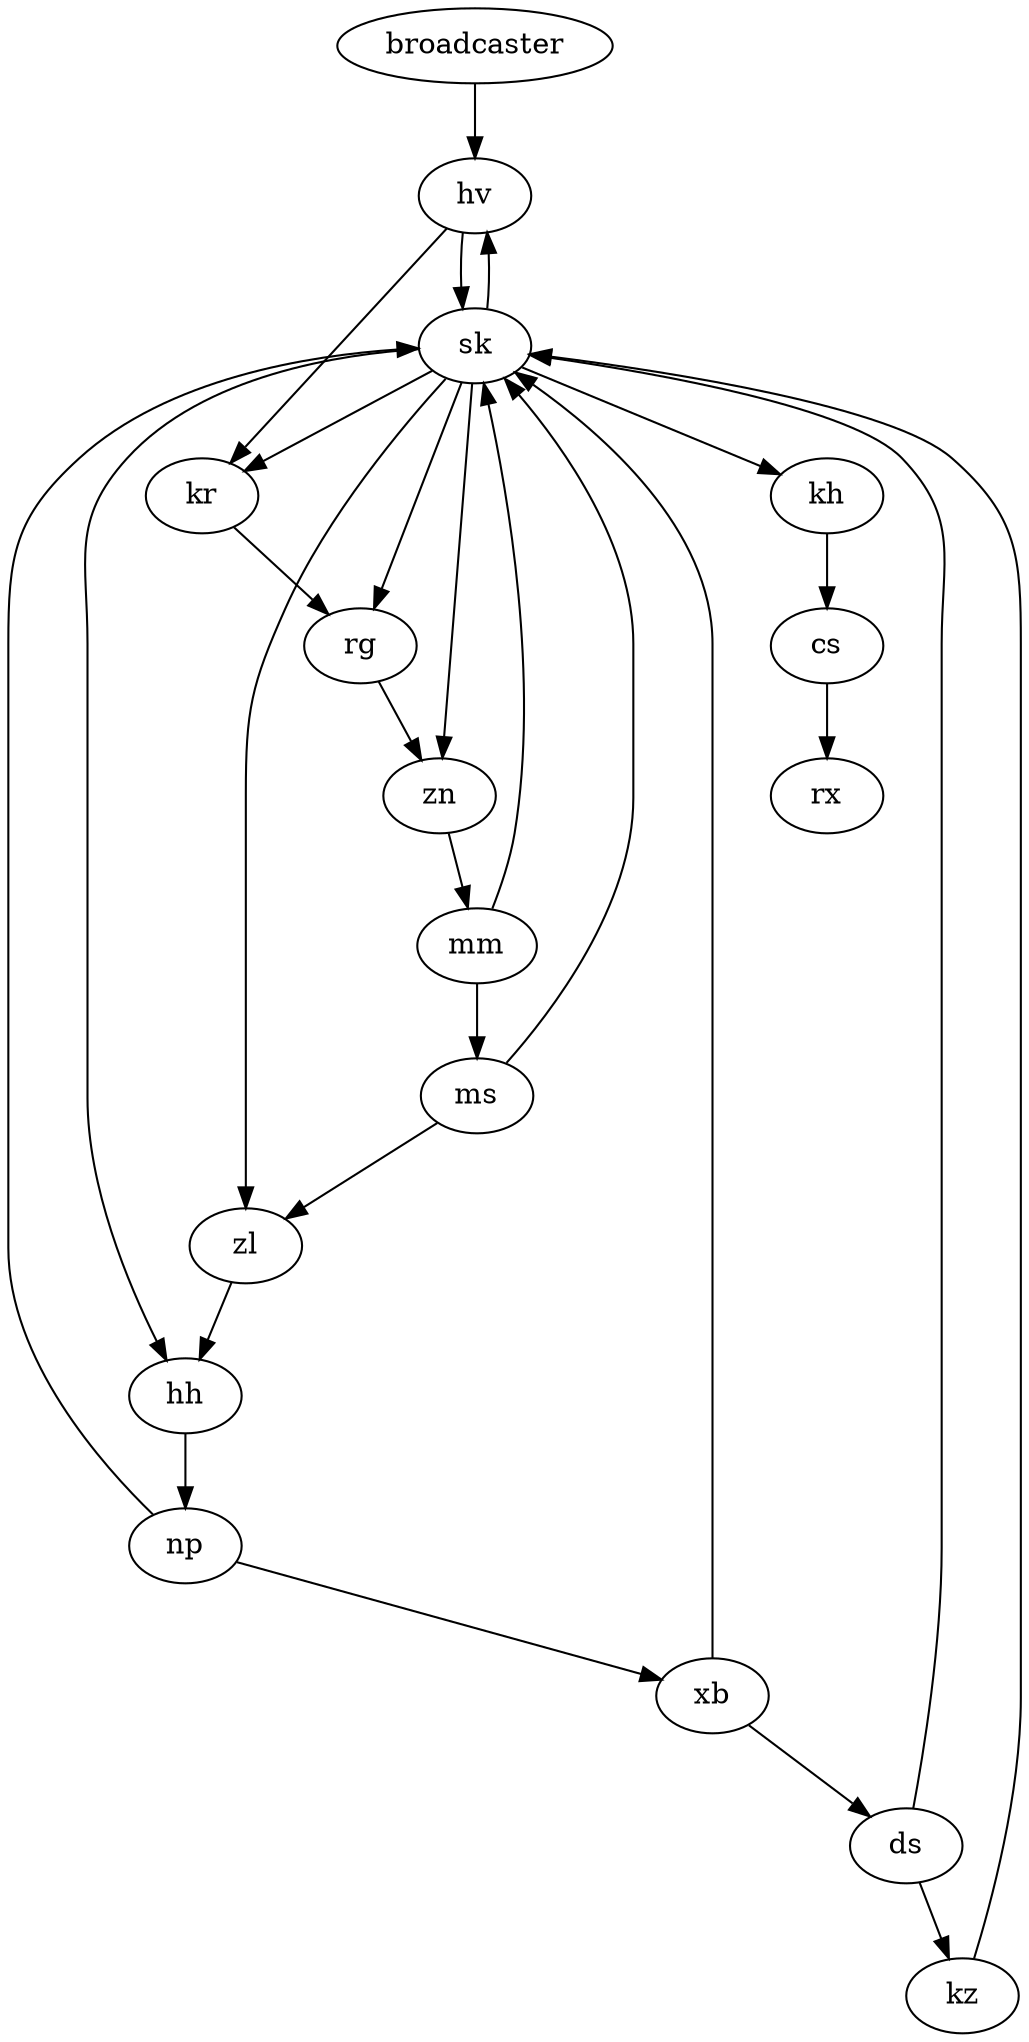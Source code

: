 digraph input {
  hv -> sk, kr
  sk -> rg, hh, hv, kr, kh, zl, zn
  kr -> rg
  rg -> zn
  hh -> np
  kh -> cs
  zl -> hh
  zn -> mm
  np -> sk, xb
  cs -> rx
  mm -> ms, sk
  xb -> ds, sk
  ms -> zl, sk
  ds -> kz, sk
  kz -> sk
  broadcaster -> hv
}
